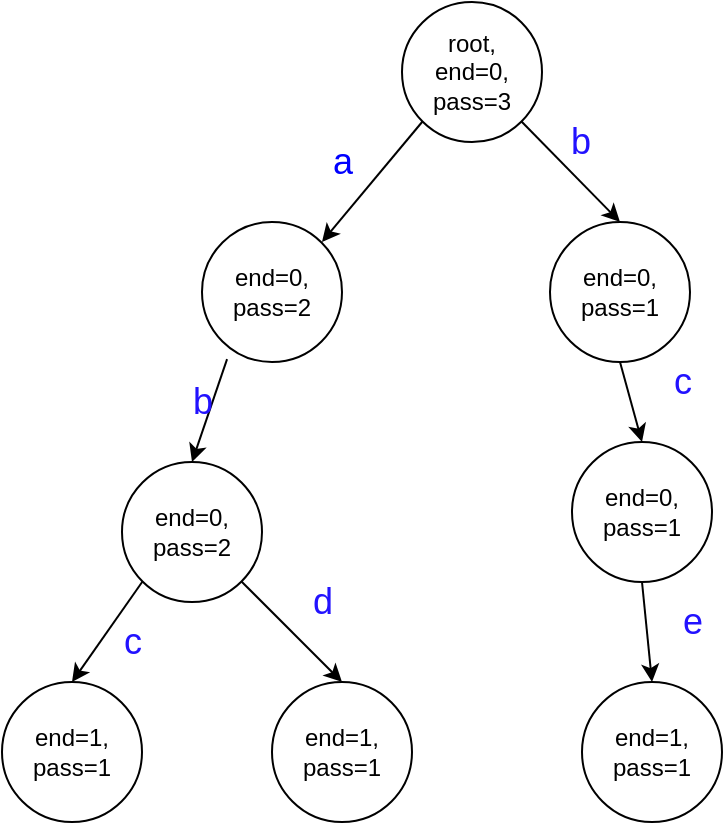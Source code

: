 <mxfile version="20.8.10" type="github">
  <diagram name="第 1 页" id="T_IVYPT0piSWZBwPBdoG">
    <mxGraphModel dx="794" dy="476" grid="1" gridSize="10" guides="1" tooltips="1" connect="1" arrows="1" fold="1" page="1" pageScale="1" pageWidth="827" pageHeight="1169" math="0" shadow="0">
      <root>
        <mxCell id="0" />
        <mxCell id="1" parent="0" />
        <mxCell id="StBHZPHMhnb_2ZiY4gXD-25" style="edgeStyle=none;rounded=0;orthogonalLoop=1;jettySize=auto;html=1;exitX=1;exitY=1;exitDx=0;exitDy=0;entryX=0.5;entryY=0;entryDx=0;entryDy=0;fontSize=18;fontColor=#2212FF;" edge="1" parent="1" source="StBHZPHMhnb_2ZiY4gXD-1" target="StBHZPHMhnb_2ZiY4gXD-19">
          <mxGeometry relative="1" as="geometry" />
        </mxCell>
        <mxCell id="StBHZPHMhnb_2ZiY4gXD-1" value="root,&lt;br&gt;end=0,&lt;br style=&quot;border-color: var(--border-color);&quot;&gt;pass=3" style="ellipse;whiteSpace=wrap;html=1;aspect=fixed;" vertex="1" parent="1">
          <mxGeometry x="270" y="130" width="70" height="70" as="geometry" />
        </mxCell>
        <mxCell id="StBHZPHMhnb_2ZiY4gXD-12" style="rounded=0;orthogonalLoop=1;jettySize=auto;html=1;exitX=0.179;exitY=0.979;exitDx=0;exitDy=0;entryX=0.5;entryY=0;entryDx=0;entryDy=0;exitPerimeter=0;" edge="1" parent="1" source="StBHZPHMhnb_2ZiY4gXD-2" target="StBHZPHMhnb_2ZiY4gXD-8">
          <mxGeometry relative="1" as="geometry" />
        </mxCell>
        <mxCell id="StBHZPHMhnb_2ZiY4gXD-2" value="end=0,&lt;br&gt;pass=2" style="ellipse;whiteSpace=wrap;html=1;" vertex="1" parent="1">
          <mxGeometry x="170" y="240" width="70" height="70" as="geometry" />
        </mxCell>
        <mxCell id="StBHZPHMhnb_2ZiY4gXD-6" value="" style="endArrow=classic;html=1;rounded=0;exitX=0;exitY=1;exitDx=0;exitDy=0;" edge="1" parent="1" source="StBHZPHMhnb_2ZiY4gXD-1">
          <mxGeometry width="50" height="50" relative="1" as="geometry">
            <mxPoint x="440" y="130" as="sourcePoint" />
            <mxPoint x="230" y="250" as="targetPoint" />
            <Array as="points" />
          </mxGeometry>
        </mxCell>
        <mxCell id="StBHZPHMhnb_2ZiY4gXD-7" value="end=1,&lt;br style=&quot;border-color: var(--border-color);&quot;&gt;pass=1" style="ellipse;whiteSpace=wrap;html=1;aspect=fixed;" vertex="1" parent="1">
          <mxGeometry x="70" y="470" width="70" height="70" as="geometry" />
        </mxCell>
        <mxCell id="StBHZPHMhnb_2ZiY4gXD-15" style="edgeStyle=none;rounded=0;orthogonalLoop=1;jettySize=auto;html=1;exitX=0;exitY=1;exitDx=0;exitDy=0;entryX=0.5;entryY=0;entryDx=0;entryDy=0;" edge="1" parent="1" source="StBHZPHMhnb_2ZiY4gXD-8" target="StBHZPHMhnb_2ZiY4gXD-7">
          <mxGeometry relative="1" as="geometry" />
        </mxCell>
        <mxCell id="StBHZPHMhnb_2ZiY4gXD-21" style="edgeStyle=none;rounded=0;orthogonalLoop=1;jettySize=auto;html=1;exitX=1;exitY=1;exitDx=0;exitDy=0;entryX=0.5;entryY=0;entryDx=0;entryDy=0;fontSize=18;fontColor=#2212FF;" edge="1" parent="1" source="StBHZPHMhnb_2ZiY4gXD-8" target="StBHZPHMhnb_2ZiY4gXD-18">
          <mxGeometry relative="1" as="geometry" />
        </mxCell>
        <mxCell id="StBHZPHMhnb_2ZiY4gXD-8" value="end=0,&lt;br style=&quot;border-color: var(--border-color);&quot;&gt;pass=2" style="ellipse;whiteSpace=wrap;html=1;aspect=fixed;" vertex="1" parent="1">
          <mxGeometry x="130" y="360" width="70" height="70" as="geometry" />
        </mxCell>
        <mxCell id="StBHZPHMhnb_2ZiY4gXD-28" style="edgeStyle=none;rounded=0;orthogonalLoop=1;jettySize=auto;html=1;exitX=0.5;exitY=1;exitDx=0;exitDy=0;entryX=0.5;entryY=0;entryDx=0;entryDy=0;fontSize=18;fontColor=#2212FF;" edge="1" parent="1" source="StBHZPHMhnb_2ZiY4gXD-9" target="StBHZPHMhnb_2ZiY4gXD-20">
          <mxGeometry relative="1" as="geometry" />
        </mxCell>
        <mxCell id="StBHZPHMhnb_2ZiY4gXD-9" value="end=0,&lt;br style=&quot;border-color: var(--border-color);&quot;&gt;pass=1" style="ellipse;whiteSpace=wrap;html=1;aspect=fixed;" vertex="1" parent="1">
          <mxGeometry x="355" y="350" width="70" height="70" as="geometry" />
        </mxCell>
        <mxCell id="StBHZPHMhnb_2ZiY4gXD-10" value="&lt;font color=&quot;#0000ff&quot; style=&quot;font-size: 18px;&quot;&gt;a&lt;/font&gt;" style="text;html=1;align=center;verticalAlign=middle;resizable=0;points=[];autosize=1;strokeColor=none;fillColor=none;" vertex="1" parent="1">
          <mxGeometry x="225" y="190" width="30" height="40" as="geometry" />
        </mxCell>
        <mxCell id="StBHZPHMhnb_2ZiY4gXD-13" value="&lt;font color=&quot;#2212ff&quot; style=&quot;font-size: 18px;&quot;&gt;b&lt;/font&gt;" style="text;html=1;align=center;verticalAlign=middle;resizable=0;points=[];autosize=1;strokeColor=none;fillColor=none;" vertex="1" parent="1">
          <mxGeometry x="155" y="310" width="30" height="40" as="geometry" />
        </mxCell>
        <mxCell id="StBHZPHMhnb_2ZiY4gXD-16" value="&lt;font color=&quot;#2212ff&quot; style=&quot;font-size: 18px;&quot;&gt;c&lt;/font&gt;" style="text;html=1;align=center;verticalAlign=middle;resizable=0;points=[];autosize=1;strokeColor=none;fillColor=none;" vertex="1" parent="1">
          <mxGeometry x="120" y="430" width="30" height="40" as="geometry" />
        </mxCell>
        <mxCell id="StBHZPHMhnb_2ZiY4gXD-18" value="end=1,&lt;br style=&quot;border-color: var(--border-color);&quot;&gt;pass=1" style="ellipse;whiteSpace=wrap;html=1;aspect=fixed;" vertex="1" parent="1">
          <mxGeometry x="205" y="470" width="70" height="70" as="geometry" />
        </mxCell>
        <mxCell id="StBHZPHMhnb_2ZiY4gXD-27" style="edgeStyle=none;rounded=0;orthogonalLoop=1;jettySize=auto;html=1;exitX=0.5;exitY=1;exitDx=0;exitDy=0;entryX=0.5;entryY=0;entryDx=0;entryDy=0;fontSize=18;fontColor=#2212FF;" edge="1" parent="1" source="StBHZPHMhnb_2ZiY4gXD-19" target="StBHZPHMhnb_2ZiY4gXD-9">
          <mxGeometry relative="1" as="geometry" />
        </mxCell>
        <mxCell id="StBHZPHMhnb_2ZiY4gXD-19" value="end=0,&lt;br style=&quot;border-color: var(--border-color);&quot;&gt;pass=1" style="ellipse;whiteSpace=wrap;html=1;aspect=fixed;" vertex="1" parent="1">
          <mxGeometry x="344" y="240" width="70" height="70" as="geometry" />
        </mxCell>
        <mxCell id="StBHZPHMhnb_2ZiY4gXD-20" value="end=1,&lt;br style=&quot;border-color: var(--border-color);&quot;&gt;pass=1" style="ellipse;whiteSpace=wrap;html=1;aspect=fixed;" vertex="1" parent="1">
          <mxGeometry x="360" y="470" width="70" height="70" as="geometry" />
        </mxCell>
        <mxCell id="StBHZPHMhnb_2ZiY4gXD-24" value="d" style="text;html=1;align=center;verticalAlign=middle;resizable=0;points=[];autosize=1;strokeColor=none;fillColor=none;fontSize=18;fontColor=#2212FF;" vertex="1" parent="1">
          <mxGeometry x="215" y="410" width="30" height="40" as="geometry" />
        </mxCell>
        <mxCell id="StBHZPHMhnb_2ZiY4gXD-26" value="b" style="text;html=1;align=center;verticalAlign=middle;resizable=0;points=[];autosize=1;strokeColor=none;fillColor=none;fontSize=18;fontColor=#2212FF;" vertex="1" parent="1">
          <mxGeometry x="344" y="180" width="30" height="40" as="geometry" />
        </mxCell>
        <mxCell id="StBHZPHMhnb_2ZiY4gXD-29" value="c" style="text;html=1;align=center;verticalAlign=middle;resizable=0;points=[];autosize=1;strokeColor=none;fillColor=none;fontSize=18;fontColor=#2212FF;" vertex="1" parent="1">
          <mxGeometry x="395" y="300" width="30" height="40" as="geometry" />
        </mxCell>
        <mxCell id="StBHZPHMhnb_2ZiY4gXD-30" value="e" style="text;html=1;align=center;verticalAlign=middle;resizable=0;points=[];autosize=1;strokeColor=none;fillColor=none;fontSize=18;fontColor=#2212FF;" vertex="1" parent="1">
          <mxGeometry x="400" y="420" width="30" height="40" as="geometry" />
        </mxCell>
      </root>
    </mxGraphModel>
  </diagram>
</mxfile>

